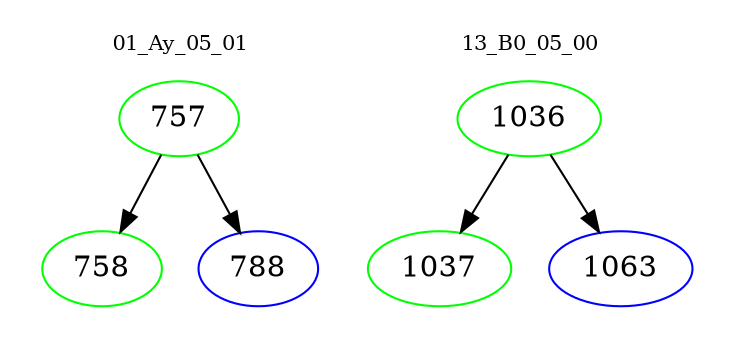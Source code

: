 digraph{
subgraph cluster_0 {
color = white
label = "01_Ay_05_01";
fontsize=10;
T0_757 [label="757", color="green"]
T0_757 -> T0_758 [color="black"]
T0_758 [label="758", color="green"]
T0_757 -> T0_788 [color="black"]
T0_788 [label="788", color="blue"]
}
subgraph cluster_1 {
color = white
label = "13_B0_05_00";
fontsize=10;
T1_1036 [label="1036", color="green"]
T1_1036 -> T1_1037 [color="black"]
T1_1037 [label="1037", color="green"]
T1_1036 -> T1_1063 [color="black"]
T1_1063 [label="1063", color="blue"]
}
}
